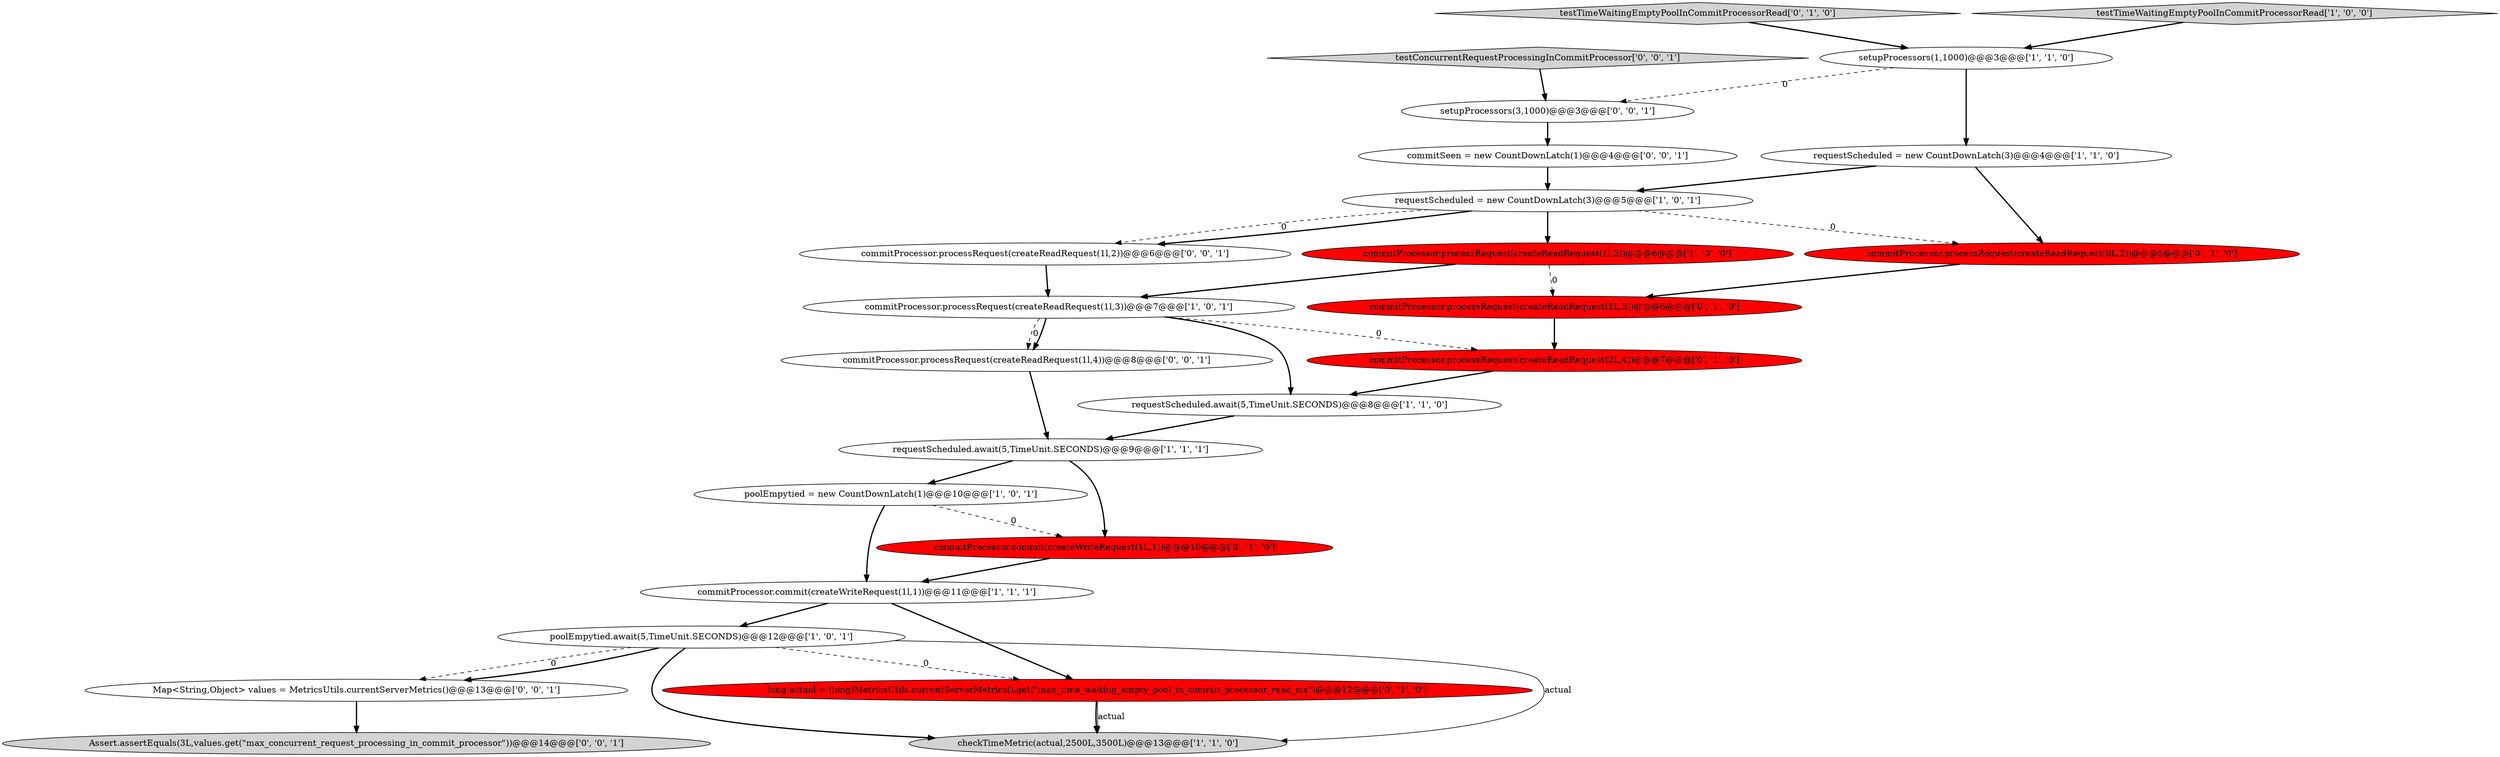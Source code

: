 digraph {
13 [style = filled, label = "commitProcessor.processRequest(createReadRequest(2L,4))@@@7@@@['0', '1', '0']", fillcolor = red, shape = ellipse image = "AAA1AAABBB2BBB"];
24 [style = filled, label = "commitProcessor.processRequest(createReadRequest(1l,2))@@@6@@@['0', '0', '1']", fillcolor = white, shape = ellipse image = "AAA0AAABBB3BBB"];
3 [style = filled, label = "poolEmpytied = new CountDownLatch(1)@@@10@@@['1', '0', '1']", fillcolor = white, shape = ellipse image = "AAA0AAABBB1BBB"];
14 [style = filled, label = "commitProcessor.processRequest(createReadRequest(0L,2))@@@5@@@['0', '1', '0']", fillcolor = red, shape = ellipse image = "AAA1AAABBB2BBB"];
23 [style = filled, label = "commitProcessor.processRequest(createReadRequest(1l,4))@@@8@@@['0', '0', '1']", fillcolor = white, shape = ellipse image = "AAA0AAABBB3BBB"];
19 [style = filled, label = "commitSeen = new CountDownLatch(1)@@@4@@@['0', '0', '1']", fillcolor = white, shape = ellipse image = "AAA0AAABBB3BBB"];
9 [style = filled, label = "commitProcessor.processRequest(createReadRequest(1l,3))@@@6@@@['1', '0', '0']", fillcolor = red, shape = ellipse image = "AAA1AAABBB1BBB"];
0 [style = filled, label = "requestScheduled.await(5,TimeUnit.SECONDS)@@@8@@@['1', '1', '0']", fillcolor = white, shape = ellipse image = "AAA0AAABBB1BBB"];
22 [style = filled, label = "setupProcessors(3,1000)@@@3@@@['0', '0', '1']", fillcolor = white, shape = ellipse image = "AAA0AAABBB3BBB"];
8 [style = filled, label = "poolEmpytied.await(5,TimeUnit.SECONDS)@@@12@@@['1', '0', '1']", fillcolor = white, shape = ellipse image = "AAA0AAABBB1BBB"];
6 [style = filled, label = "requestScheduled = new CountDownLatch(3)@@@5@@@['1', '0', '1']", fillcolor = white, shape = ellipse image = "AAA0AAABBB1BBB"];
2 [style = filled, label = "setupProcessors(1,1000)@@@3@@@['1', '1', '0']", fillcolor = white, shape = ellipse image = "AAA0AAABBB1BBB"];
10 [style = filled, label = "requestScheduled.await(5,TimeUnit.SECONDS)@@@9@@@['1', '1', '1']", fillcolor = white, shape = ellipse image = "AAA0AAABBB1BBB"];
16 [style = filled, label = "commitProcessor.commit(createWriteRequest(1L,1))@@@10@@@['0', '1', '0']", fillcolor = red, shape = ellipse image = "AAA1AAABBB2BBB"];
15 [style = filled, label = "testTimeWaitingEmptyPoolInCommitProcessorRead['0', '1', '0']", fillcolor = lightgray, shape = diamond image = "AAA0AAABBB2BBB"];
20 [style = filled, label = "Assert.assertEquals(3L,values.get(\"max_concurrent_request_processing_in_commit_processor\"))@@@14@@@['0', '0', '1']", fillcolor = lightgray, shape = ellipse image = "AAA0AAABBB3BBB"];
21 [style = filled, label = "Map<String,Object> values = MetricsUtils.currentServerMetrics()@@@13@@@['0', '0', '1']", fillcolor = white, shape = ellipse image = "AAA0AAABBB3BBB"];
18 [style = filled, label = "testConcurrentRequestProcessingInCommitProcessor['0', '0', '1']", fillcolor = lightgray, shape = diamond image = "AAA0AAABBB3BBB"];
11 [style = filled, label = "commitProcessor.commit(createWriteRequest(1l,1))@@@11@@@['1', '1', '1']", fillcolor = white, shape = ellipse image = "AAA0AAABBB1BBB"];
1 [style = filled, label = "testTimeWaitingEmptyPoolInCommitProcessorRead['1', '0', '0']", fillcolor = lightgray, shape = diamond image = "AAA0AAABBB1BBB"];
12 [style = filled, label = "long actual = (long)MetricsUtils.currentServerMetrics().get(\"max_time_waiting_empty_pool_in_commit_processor_read_ms\")@@@12@@@['0', '1', '0']", fillcolor = red, shape = ellipse image = "AAA1AAABBB2BBB"];
7 [style = filled, label = "commitProcessor.processRequest(createReadRequest(1l,3))@@@7@@@['1', '0', '1']", fillcolor = white, shape = ellipse image = "AAA0AAABBB1BBB"];
4 [style = filled, label = "checkTimeMetric(actual,2500L,3500L)@@@13@@@['1', '1', '0']", fillcolor = lightgray, shape = ellipse image = "AAA0AAABBB1BBB"];
5 [style = filled, label = "requestScheduled = new CountDownLatch(3)@@@4@@@['1', '1', '0']", fillcolor = white, shape = ellipse image = "AAA0AAABBB1BBB"];
17 [style = filled, label = "commitProcessor.processRequest(createReadRequest(1L,3))@@@6@@@['0', '1', '0']", fillcolor = red, shape = ellipse image = "AAA1AAABBB2BBB"];
15->2 [style = bold, label=""];
2->5 [style = bold, label=""];
16->11 [style = bold, label=""];
7->23 [style = dashed, label="0"];
22->19 [style = bold, label=""];
3->11 [style = bold, label=""];
10->3 [style = bold, label=""];
14->17 [style = bold, label=""];
6->24 [style = bold, label=""];
7->0 [style = bold, label=""];
11->12 [style = bold, label=""];
8->12 [style = dashed, label="0"];
5->14 [style = bold, label=""];
6->14 [style = dashed, label="0"];
8->21 [style = dashed, label="0"];
9->7 [style = bold, label=""];
19->6 [style = bold, label=""];
12->4 [style = solid, label="actual"];
0->10 [style = bold, label=""];
18->22 [style = bold, label=""];
8->4 [style = solid, label="actual"];
21->20 [style = bold, label=""];
5->6 [style = bold, label=""];
10->16 [style = bold, label=""];
12->4 [style = bold, label=""];
6->24 [style = dashed, label="0"];
9->17 [style = dashed, label="0"];
7->23 [style = bold, label=""];
7->13 [style = dashed, label="0"];
23->10 [style = bold, label=""];
8->21 [style = bold, label=""];
11->8 [style = bold, label=""];
1->2 [style = bold, label=""];
17->13 [style = bold, label=""];
8->4 [style = bold, label=""];
6->9 [style = bold, label=""];
24->7 [style = bold, label=""];
2->22 [style = dashed, label="0"];
3->16 [style = dashed, label="0"];
13->0 [style = bold, label=""];
}
